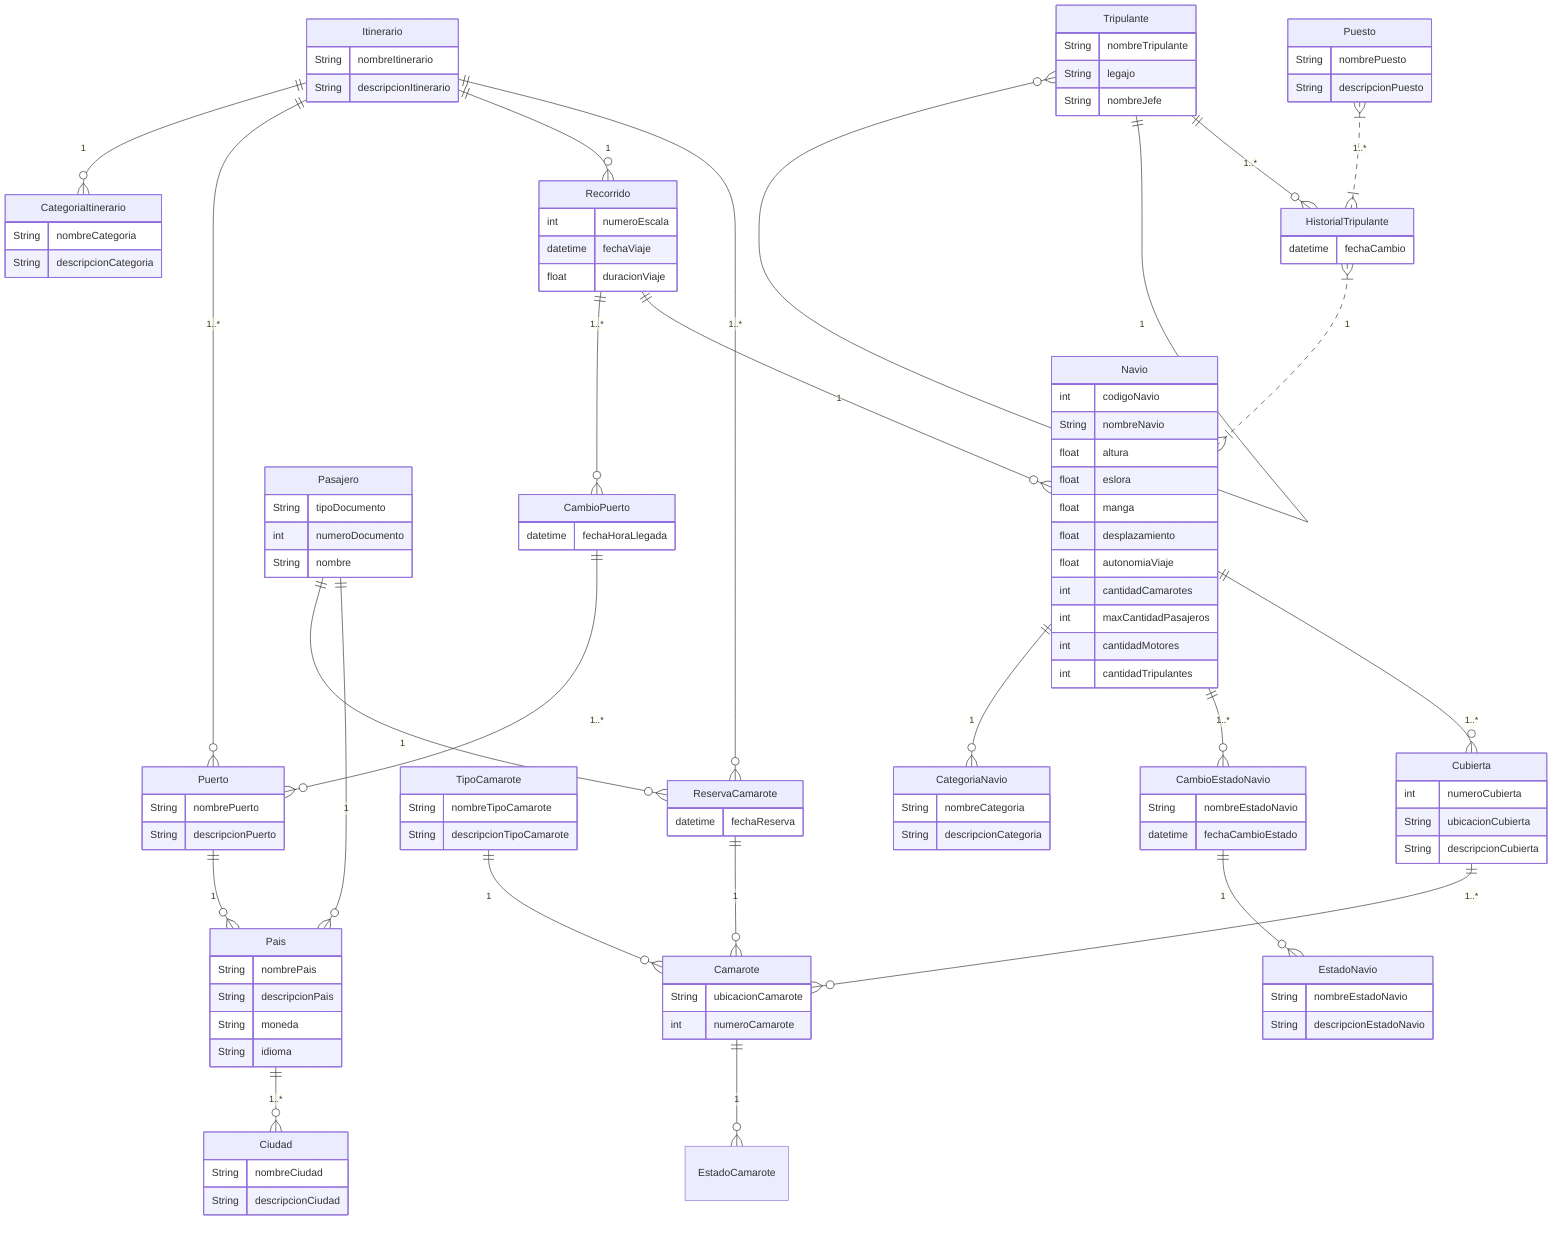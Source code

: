 erDiagram
    Itinerario ||--o{ ReservaCamarote : "1..*"
    Itinerario ||--o{ Recorrido : "1"
    Itinerario ||--o{ Puerto : "1..*"
    Recorrido ||--o{ Navio : "1"
    Puesto }|..|{ HistorialTripulante : "1..*"
    TipoCamarote ||--o{ Camarote : "1"
    Camarote ||--o{ EstadoCamarote : "1"
    Navio ||--o{ Cubierta : "1..*"
    Cubierta ||--o{ Camarote : "1..*"
    Itinerario ||--o{ CategoriaItinerario : "1"
    Pasajero ||--o{ Pais : "1"
    Puerto ||--o{ Pais : "1"
    Pasajero ||--o{ ReservaCamarote : "1"
    ReservaCamarote ||--o{ Camarote : "1"
    Pais ||--o{ Ciudad : "1..*"
    Navio ||--o{ CambioEstadoNavio : "1..*"
    CambioEstadoNavio ||--o{ EstadoNavio : "1"
    Recorrido ||--o{ CambioPuerto : "1..*"
    CambioPuerto ||--o{ Puerto : "1..*"
    Navio ||--o{ CategoriaNavio : "1"
    Tripulante ||--o{ HistorialTripulante : "1..*"
    Tripulante ||--o{ Tripulante : "1"
    HistorialTripulante }|..|{ Navio : "1"

    Itinerario {
        String nombreItinerario
        String descripcionItinerario
    }
    Recorrido {
        int numeroEscala
        datetime fechaViaje
        float duracionViaje
    }
    Navio {
        int codigoNavio
        String nombreNavio
        float altura
        float eslora
        float manga
        float desplazamiento
        float autonomiaViaje
        int cantidadCamarotes
        int maxCantidadPasajeros
        int cantidadMotores
        int cantidadTripulantes
    }
    Cubierta {
        int numeroCubierta
        String ubicacionCubierta
        String descripcionCubierta
    }
    Camarote {
        String ubicacionCamarote
        int numeroCamarote
    }
    Tripulante {
        String nombreTripulante
        String legajo
        String nombreJefe
    }
    HistorialTripulante {
        datetime fechaCambio
    }
    Puesto {
        String nombrePuesto
        String descripcionPuesto
    }
    Puerto {
        String nombrePuerto
        String descripcionPuerto
    }
    Pasajero {
        String tipoDocumento
        int numeroDocumento
        String nombre
    }
    EstadoNavio {
        String nombreEstadoNavio
        String descripcionEstadoNavio
    }
    EstadoCamarote {}
    ReservaCamarote {
        datetime fechaReserva
    }
    TipoCamarote {
        String nombreTipoCamarote
        String descripcionTipoCamarote
    }
    CambioEstadoNavio {
        String nombreEstadoNavio
        datetime fechaCambioEstado
    }
    CategoriaNavio {
        String nombreCategoria
        String descripcionCategoria
    }
    CategoriaItinerario {
        String nombreCategoria
        String descripcionCategoria
    }
    Pais {
        String nombrePais
        String descripcionPais
        String moneda
        String idioma
    }
    Ciudad {
        String nombreCiudad
        String descripcionCiudad
    }
    CambioPuerto {
        datetime fechaHoraLlegada
    }